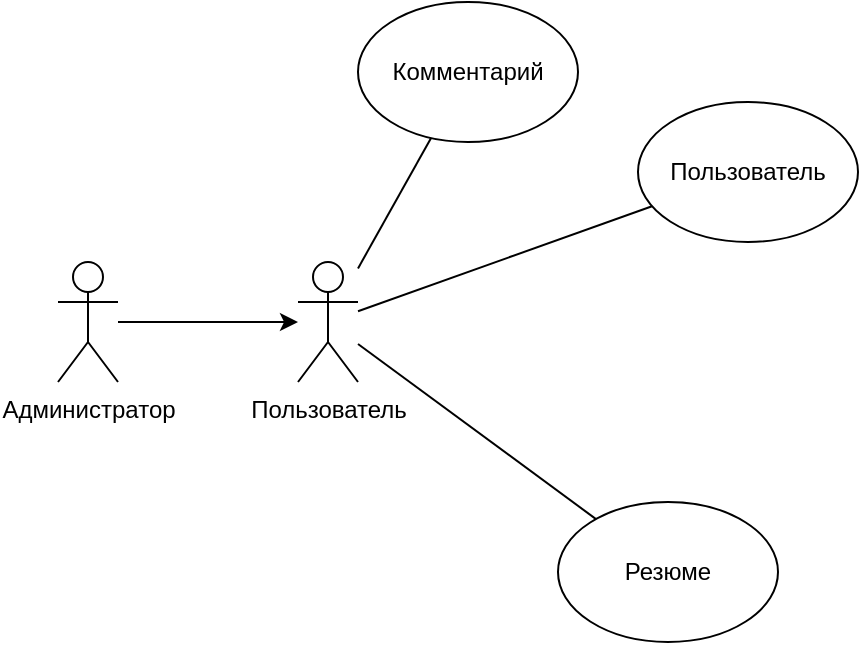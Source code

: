 <mxfile>
    <diagram id="qwzCCz9VnIrBMhw9Tk1o" name="Page-1">
        <mxGraphModel dx="1030" dy="451" grid="1" gridSize="10" guides="1" tooltips="1" connect="1" arrows="1" fold="1" page="1" pageScale="1" pageWidth="827" pageHeight="1169" math="0" shadow="0">
            <root>
                <mxCell id="0"/>
                <mxCell id="1" parent="0"/>
                <mxCell id="2" value="Пользователь" style="shape=umlActor;verticalLabelPosition=bottom;verticalAlign=top;html=1;outlineConnect=0;" parent="1" vertex="1">
                    <mxGeometry x="150" y="150" width="30" height="60" as="geometry"/>
                </mxCell>
                <mxCell id="4" value="Резюме" style="ellipse;whiteSpace=wrap;html=1;" parent="1" vertex="1">
                    <mxGeometry x="280" y="270" width="110" height="70" as="geometry"/>
                </mxCell>
                <mxCell id="5" value="Комментарий" style="ellipse;whiteSpace=wrap;html=1;" parent="1" vertex="1">
                    <mxGeometry x="180" y="20" width="110" height="70" as="geometry"/>
                </mxCell>
                <mxCell id="8" value="" style="endArrow=none;html=1;" parent="1" source="2" target="5" edge="1">
                    <mxGeometry width="50" height="50" relative="1" as="geometry">
                        <mxPoint x="230" y="350" as="sourcePoint"/>
                        <mxPoint x="280" y="300" as="targetPoint"/>
                    </mxGeometry>
                </mxCell>
                <mxCell id="10" value="" style="endArrow=none;html=1;" parent="1" source="2" target="4" edge="1">
                    <mxGeometry width="50" height="50" relative="1" as="geometry">
                        <mxPoint x="230" y="300" as="sourcePoint"/>
                        <mxPoint x="280" y="250" as="targetPoint"/>
                    </mxGeometry>
                </mxCell>
                <mxCell id="12" value="Администратор" style="shape=umlActor;verticalLabelPosition=bottom;verticalAlign=top;html=1;outlineConnect=0;" vertex="1" parent="1">
                    <mxGeometry x="30" y="150" width="30" height="60" as="geometry"/>
                </mxCell>
                <mxCell id="13" style="edgeStyle=none;html=1;" edge="1" parent="1" source="12" target="2">
                    <mxGeometry relative="1" as="geometry">
                        <mxPoint x="50" y="360" as="sourcePoint"/>
                        <Array as="points"/>
                    </mxGeometry>
                </mxCell>
                <mxCell id="17" style="edgeStyle=none;html=1;endArrow=none;endFill=0;" edge="1" parent="1" source="16" target="2">
                    <mxGeometry relative="1" as="geometry"/>
                </mxCell>
                <mxCell id="16" value="Пользователь" style="ellipse;whiteSpace=wrap;html=1;" vertex="1" parent="1">
                    <mxGeometry x="320" y="70" width="110" height="70" as="geometry"/>
                </mxCell>
            </root>
        </mxGraphModel>
    </diagram>
</mxfile>